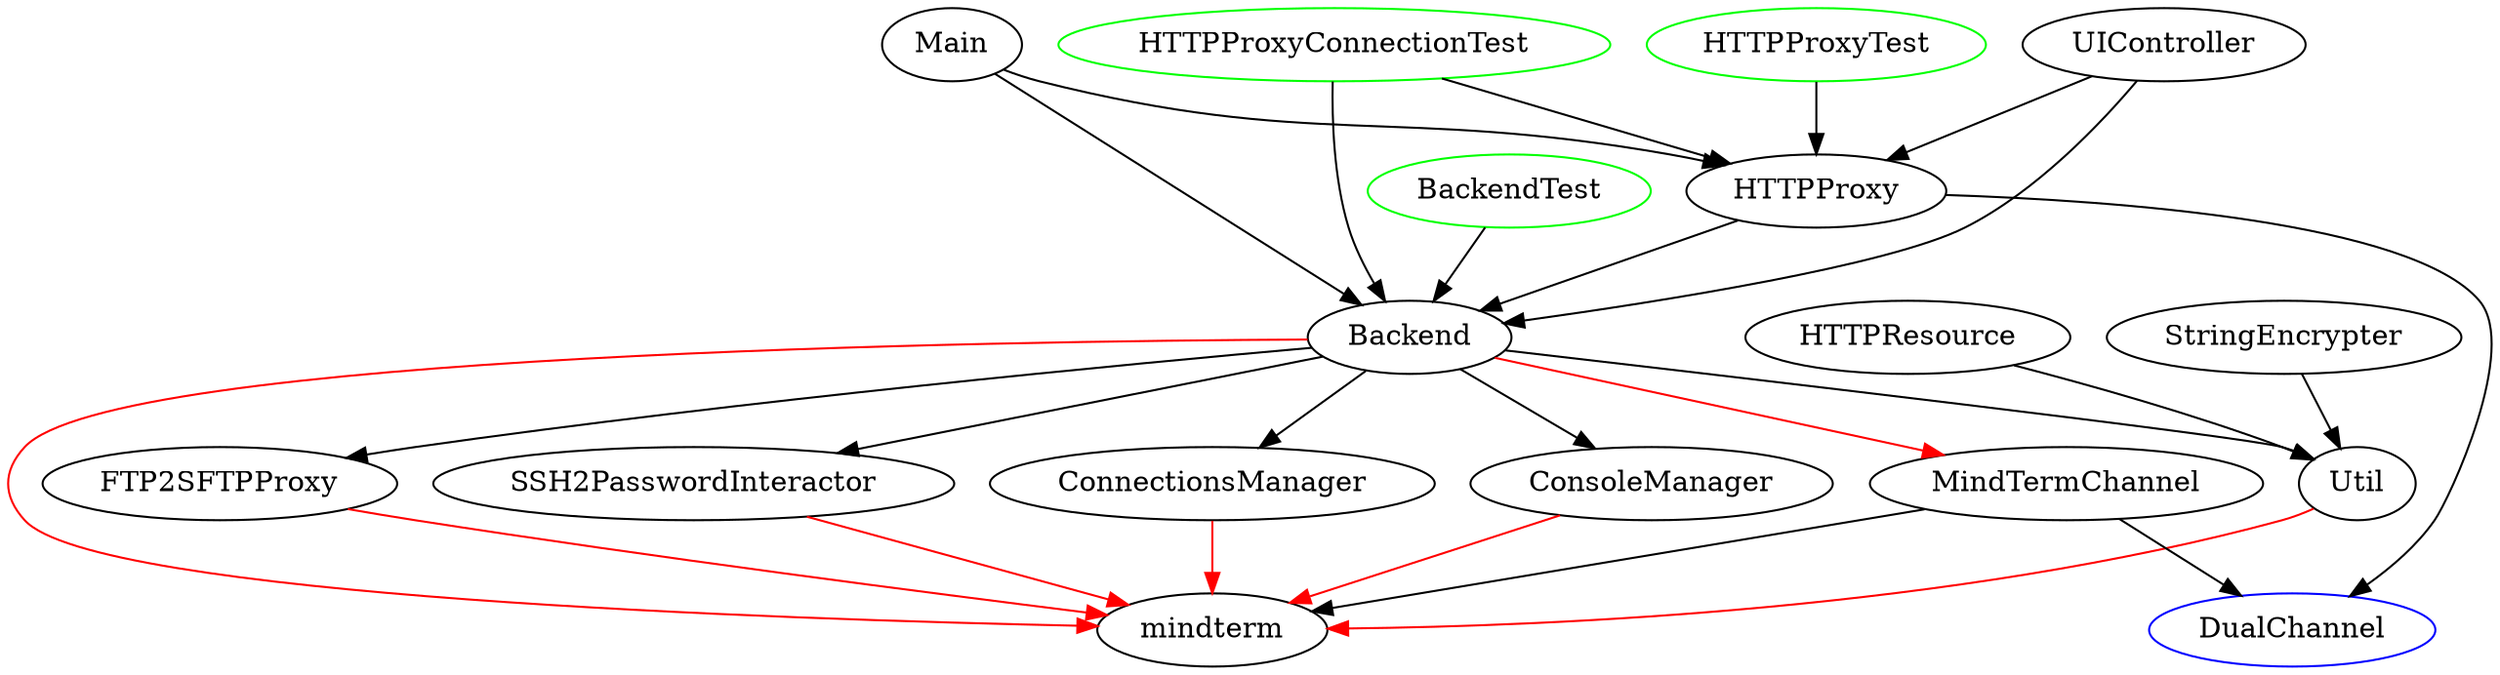digraph g {

// Test classes
BackendTest [color="green"];
HTTPProxyConnectionTest [color="green"];
HTTPProxyTest [color="green"];

// MindTerm dependencies
ConsoleManager -> mindterm [color="red"];
Backend -> mindterm [color="red"];
Util -> mindterm [color="red"];
FTP2SFTPProxy -> mindterm [color="red"];
SSH2PasswordInteractor -> mindterm [color="red"];
ConnectionsManager -> mindterm [color="red"];

// New interfaces & dependencies
DualChannel [color="blue"];
MindTermChannel;

MindTermChannel -> DualChannel;
MindTermChannel -> mindterm;
Backend -> MindTermChannel [color="red"];
HTTPProxy -> DualChannel;

// Class cross-dependencies

Backend -> ConsoleManager;

HTTPProxy -> Backend;
Main -> Backend;
UIController -> Backend;
BackendTest -> Backend;
HTTPProxyConnectionTest -> Backend;

Backend -> Util;
HTTPResource -> Util;
StringEncrypter -> Util;

Main -> HTTPProxy;
UIController -> HTTPProxy;
HTTPProxyConnectionTest -> HTTPProxy;
HTTPProxyTest -> HTTPProxy;

Backend -> FTP2SFTPProxy;
Backend -> SSH2PasswordInteractor;
Backend -> ConnectionsManager;
}
